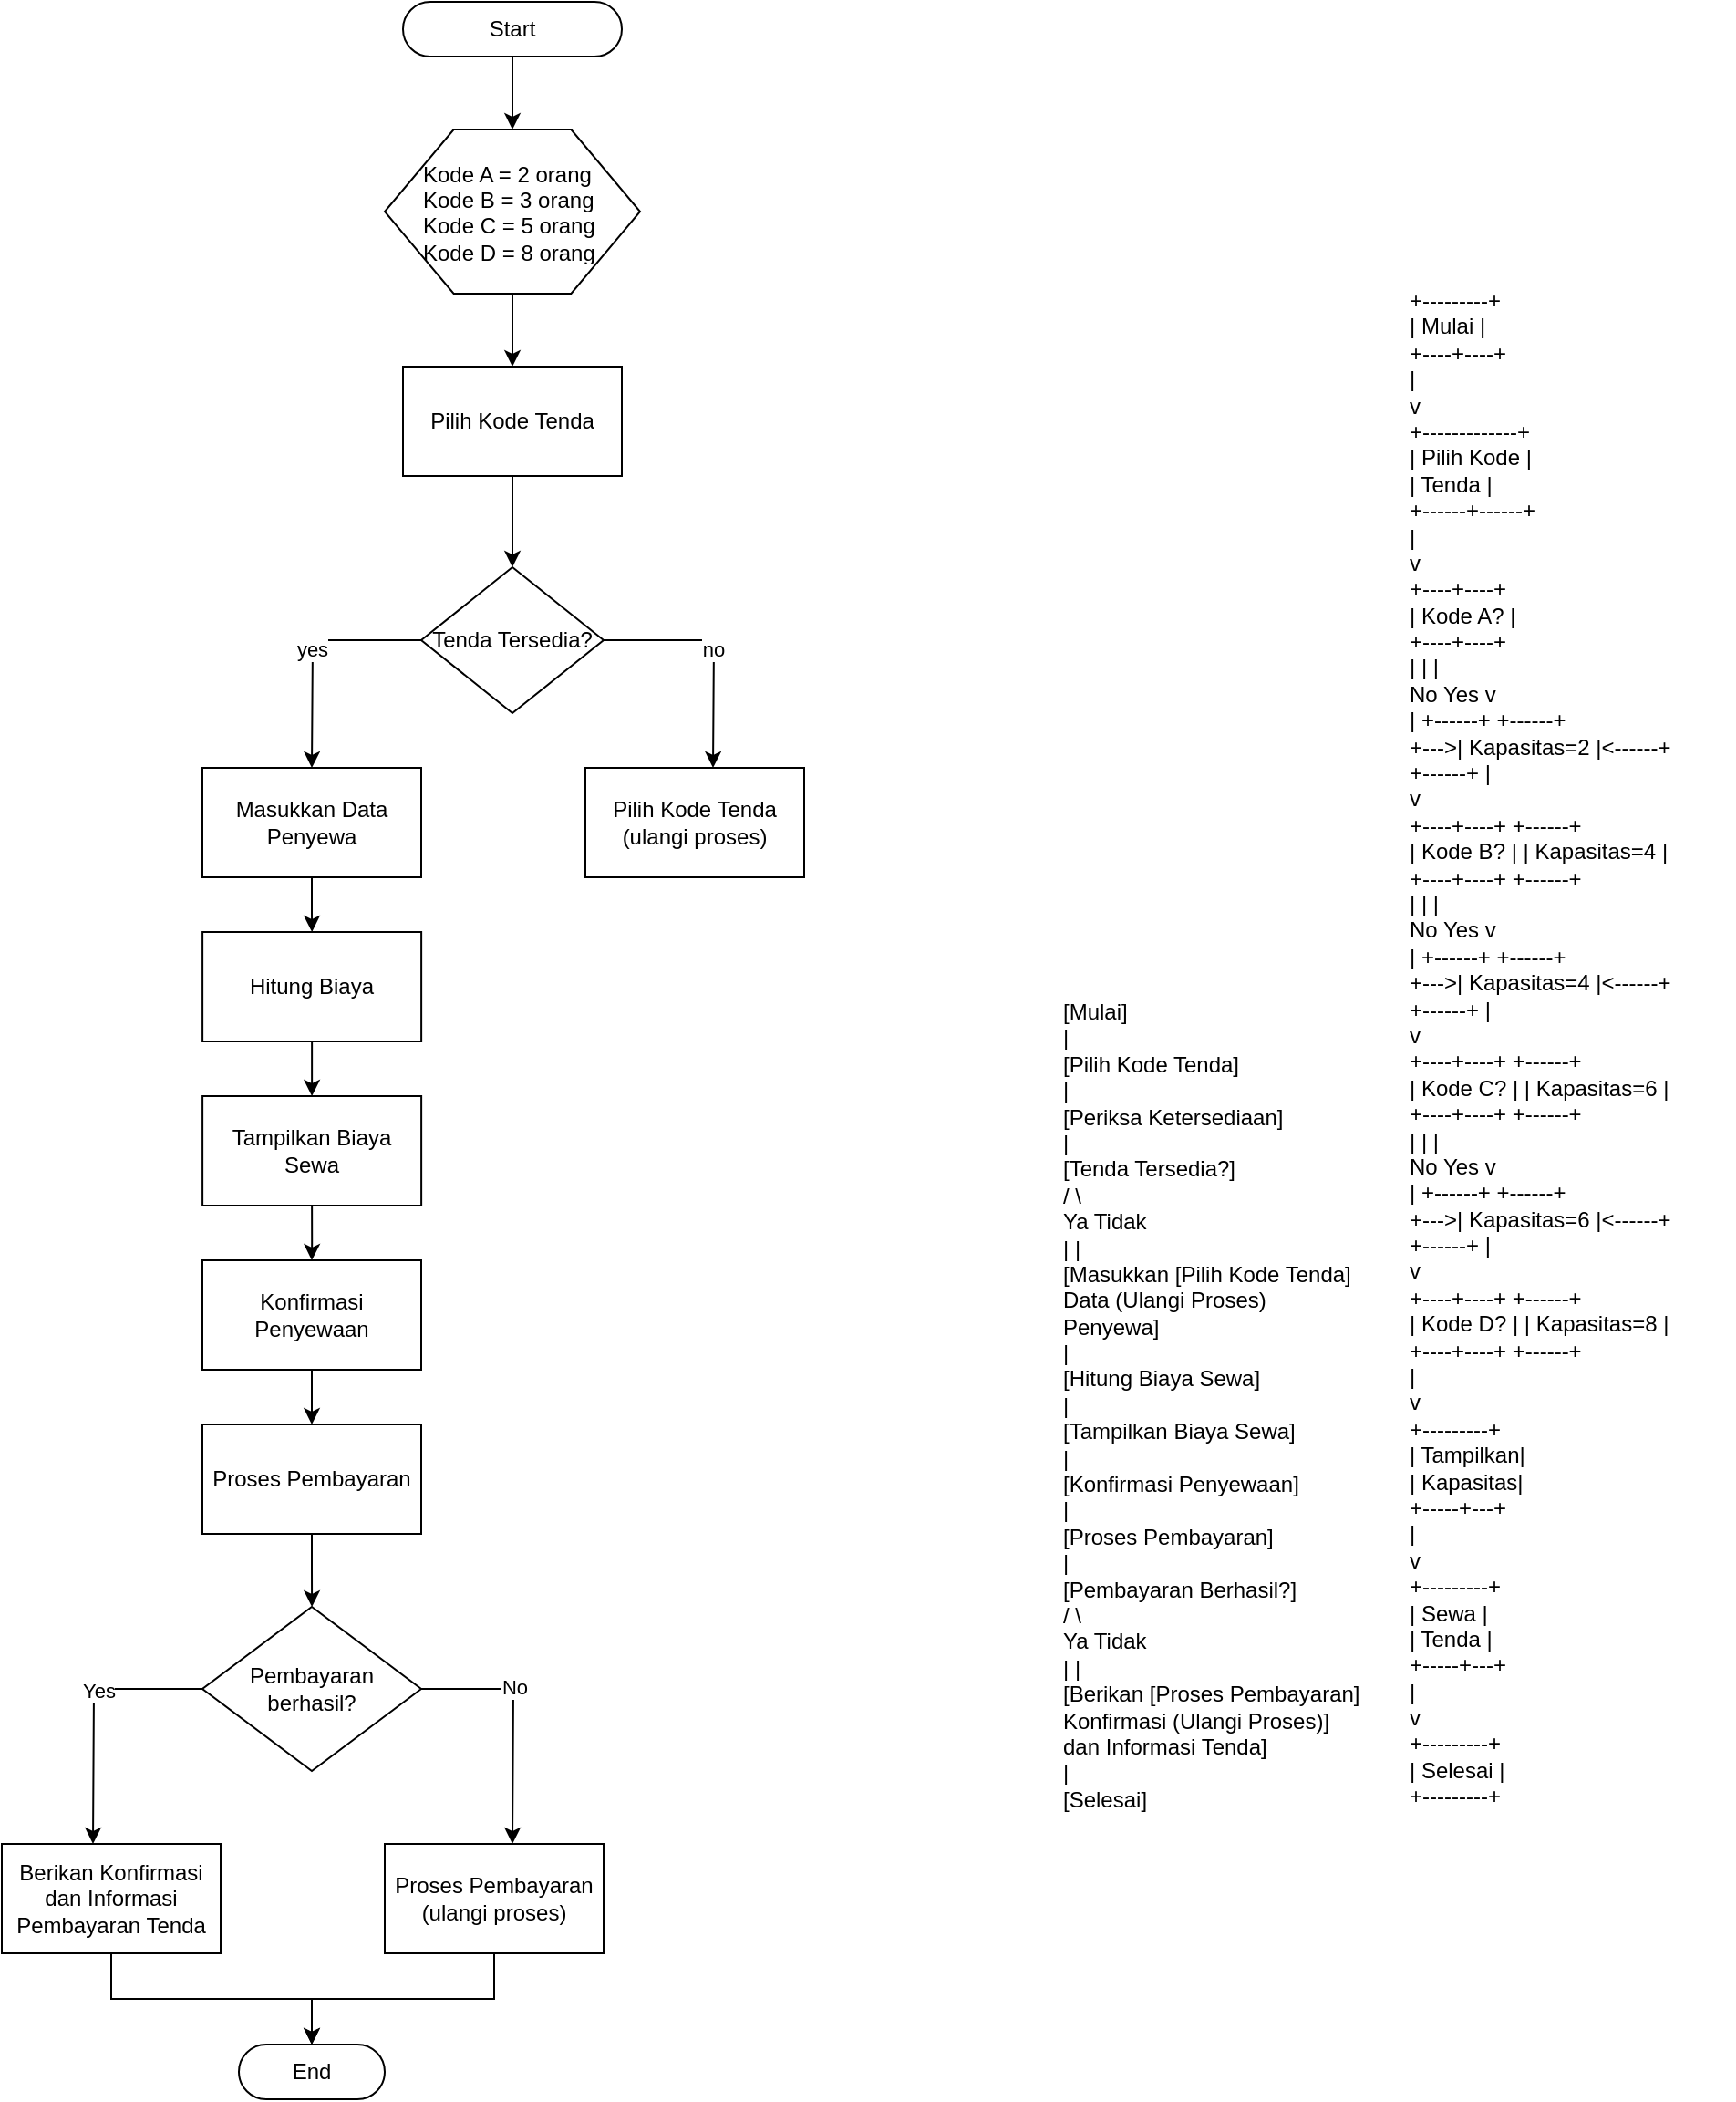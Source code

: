 <mxfile version="24.6.1" type="github">
  <diagram name="Page-1" id="edf60f1a-56cd-e834-aa8a-f176f3a09ee4">
    <mxGraphModel dx="1706" dy="405" grid="1" gridSize="10" guides="1" tooltips="1" connect="1" arrows="1" fold="1" page="1" pageScale="1" pageWidth="1100" pageHeight="850" background="none" math="0" shadow="0">
      <root>
        <mxCell id="0" />
        <mxCell id="1" parent="0" />
        <mxCell id="3Dvt1M0W_FzMuvrTinT6-31" style="edgeStyle=orthogonalEdgeStyle;rounded=0;orthogonalLoop=1;jettySize=auto;html=1;exitX=0.5;exitY=1;exitDx=0;exitDy=0;entryX=0.5;entryY=0;entryDx=0;entryDy=0;" edge="1" parent="1" source="3Dvt1M0W_FzMuvrTinT6-3" target="3Dvt1M0W_FzMuvrTinT6-30">
          <mxGeometry relative="1" as="geometry" />
        </mxCell>
        <mxCell id="3Dvt1M0W_FzMuvrTinT6-3" value="" style="verticalLabelPosition=bottom;verticalAlign=top;html=1;shape=hexagon;perimeter=hexagonPerimeter2;arcSize=6;size=0.27;" vertex="1" parent="1">
          <mxGeometry x="180" y="290" width="140" height="90" as="geometry" />
        </mxCell>
        <mxCell id="3Dvt1M0W_FzMuvrTinT6-7" value="Kode A = 2 orang&lt;div&gt;Kode B = 3 orang&lt;/div&gt;&lt;div&gt;Kode C = 5&lt;span style=&quot;background-color: initial;&quot;&gt;&amp;nbsp;orang&lt;/span&gt;&lt;/div&gt;&lt;div&gt;Kode D = 8 orang&lt;/div&gt;" style="text;strokeColor=none;fillColor=none;align=left;verticalAlign=middle;spacingLeft=4;spacingRight=4;overflow=hidden;points=[[0,0.5],[1,0.5]];portConstraint=eastwest;rotatable=0;whiteSpace=wrap;html=1;" vertex="1" parent="1">
          <mxGeometry x="195" y="305" width="110" height="60" as="geometry" />
        </mxCell>
        <mxCell id="3Dvt1M0W_FzMuvrTinT6-8" value="+---------+&#xa;     |  Mulai  |&#xa;     +----+----+&#xa;          |&#xa;          v&#xa;   +-------------+&#xa;   | Pilih Kode  |&#xa;   |    Tenda    |&#xa;   +------+------+&#xa;          |&#xa;          v&#xa;     +----+----+&#xa;     | Kode A?  |&#xa;     +----+----+&#xa;     |    |    |&#xa;    No   Yes   v&#xa;    |    +------+       +------+&#xa;    +---&amp;gt;| Kapasitas=2 |&amp;lt;------+&#xa;         +------+      |&#xa;                        v&#xa;     +----+----+       +------+&#xa;     | Kode B?  |      | Kapasitas=4 |&#xa;     +----+----+      +------+&#xa;     |    |    |&#xa;    No   Yes   v&#xa;    |    +------+       +------+&#xa;    +---&amp;gt;| Kapasitas=4 |&amp;lt;------+&#xa;         +------+      |&#xa;                        v&#xa;     +----+----+       +------+&#xa;     | Kode C?  |      | Kapasitas=6 |&#xa;     +----+----+      +------+&#xa;     |    |    |&#xa;    No   Yes   v&#xa;    |    +------+       +------+&#xa;    +---&amp;gt;| Kapasitas=6 |&amp;lt;------+&#xa;         +------+      |&#xa;                        v&#xa;     +----+----+       +------+&#xa;     | Kode D?  |      | Kapasitas=8 |&#xa;     +----+----+      +------+&#xa;         |&#xa;         v&#xa;     +---------+&#xa;     | Tampilkan|&#xa;     | Kapasitas|&#xa;     +-----+---+&#xa;          |&#xa;          v&#xa;     +---------+&#xa;     |  Sewa   |&#xa;     |  Tenda  |&#xa;     +-----+---+&#xa;          |&#xa;          v&#xa;     +---------+&#xa;     | Selesai |&#xa;     +---------+" style="text;whiteSpace=wrap;html=1;" vertex="1" parent="1">
          <mxGeometry x="740" y="370" width="180" height="860" as="geometry" />
        </mxCell>
        <mxCell id="3Dvt1M0W_FzMuvrTinT6-15" style="edgeStyle=orthogonalEdgeStyle;rounded=0;orthogonalLoop=1;jettySize=auto;html=1;exitX=0.5;exitY=1;exitDx=0;exitDy=0;" edge="1" parent="1">
          <mxGeometry relative="1" as="geometry">
            <mxPoint x="249.471" y="470.412" as="targetPoint" />
            <mxPoint x="250" y="470" as="sourcePoint" />
          </mxGeometry>
        </mxCell>
        <mxCell id="3Dvt1M0W_FzMuvrTinT6-18" value="[Mulai]&#xa;      |&#xa;   [Pilih Kode Tenda]&#xa;      |&#xa;   [Periksa Ketersediaan]&#xa;      |&#xa; [Tenda Tersedia?]&#xa;   /    \&#xa;  Ya     Tidak&#xa;  |        |&#xa;[Masukkan   [Pilih Kode Tenda]&#xa; Data       (Ulangi Proses)&#xa; Penyewa]&#xa;  |&#xa;[Hitung Biaya Sewa]&#xa;  |&#xa;[Tampilkan Biaya Sewa]&#xa;  |&#xa;[Konfirmasi Penyewaan]&#xa;  |&#xa;[Proses Pembayaran]&#xa;  |&#xa;[Pembayaran Berhasil?]&#xa;  /    \&#xa; Ya     Tidak&#xa;  |        |&#xa;[Berikan    [Proses Pembayaran]&#xa;Konfirmasi  (Ulangi Proses)]&#xa;dan Informasi Tenda]&#xa;  |&#xa;[Selesai]" style="text;whiteSpace=wrap;html=1;" vertex="1" parent="1">
          <mxGeometry x="550" y="760" width="200" height="470" as="geometry" />
        </mxCell>
        <mxCell id="3Dvt1M0W_FzMuvrTinT6-25" value="no" style="edgeStyle=orthogonalEdgeStyle;rounded=0;orthogonalLoop=1;jettySize=auto;html=1;exitX=1;exitY=0.5;exitDx=0;exitDy=0;" edge="1" parent="1" source="3Dvt1M0W_FzMuvrTinT6-24">
          <mxGeometry relative="1" as="geometry">
            <mxPoint x="360" y="640" as="targetPoint" />
          </mxGeometry>
        </mxCell>
        <mxCell id="3Dvt1M0W_FzMuvrTinT6-26" value="yes" style="edgeStyle=orthogonalEdgeStyle;rounded=0;orthogonalLoop=1;jettySize=auto;html=1;exitX=0;exitY=0.5;exitDx=0;exitDy=0;" edge="1" parent="1" source="3Dvt1M0W_FzMuvrTinT6-24">
          <mxGeometry relative="1" as="geometry">
            <mxPoint x="140" y="640.0" as="targetPoint" />
          </mxGeometry>
        </mxCell>
        <mxCell id="3Dvt1M0W_FzMuvrTinT6-24" value="Tenda Tersedia?" style="shape=rhombus;html=1;dashed=0;whiteSpace=wrap;perimeter=rhombusPerimeter;" vertex="1" parent="1">
          <mxGeometry x="200" y="530" width="100" height="80" as="geometry" />
        </mxCell>
        <mxCell id="3Dvt1M0W_FzMuvrTinT6-34" style="edgeStyle=orthogonalEdgeStyle;rounded=0;orthogonalLoop=1;jettySize=auto;html=1;exitX=0.5;exitY=1;exitDx=0;exitDy=0;" edge="1" parent="1" source="3Dvt1M0W_FzMuvrTinT6-29" target="3Dvt1M0W_FzMuvrTinT6-35">
          <mxGeometry relative="1" as="geometry">
            <mxPoint x="140.059" y="760.0" as="targetPoint" />
          </mxGeometry>
        </mxCell>
        <mxCell id="3Dvt1M0W_FzMuvrTinT6-29" value="Masukkan Data Penyewa" style="rounded=0;whiteSpace=wrap;html=1;" vertex="1" parent="1">
          <mxGeometry x="80" y="640" width="120" height="60" as="geometry" />
        </mxCell>
        <mxCell id="3Dvt1M0W_FzMuvrTinT6-32" style="edgeStyle=orthogonalEdgeStyle;rounded=0;orthogonalLoop=1;jettySize=auto;html=1;exitX=0.5;exitY=1;exitDx=0;exitDy=0;entryX=0.5;entryY=0;entryDx=0;entryDy=0;" edge="1" parent="1" source="3Dvt1M0W_FzMuvrTinT6-30" target="3Dvt1M0W_FzMuvrTinT6-24">
          <mxGeometry relative="1" as="geometry" />
        </mxCell>
        <mxCell id="3Dvt1M0W_FzMuvrTinT6-30" value="Pilih Kode Tenda" style="rounded=0;whiteSpace=wrap;html=1;" vertex="1" parent="1">
          <mxGeometry x="190" y="420" width="120" height="60" as="geometry" />
        </mxCell>
        <mxCell id="3Dvt1M0W_FzMuvrTinT6-33" value="Pilih Kode Tenda (ulangi proses)" style="rounded=0;whiteSpace=wrap;html=1;" vertex="1" parent="1">
          <mxGeometry x="290" y="640" width="120" height="60" as="geometry" />
        </mxCell>
        <mxCell id="3Dvt1M0W_FzMuvrTinT6-38" style="edgeStyle=orthogonalEdgeStyle;rounded=0;orthogonalLoop=1;jettySize=auto;html=1;exitX=0.5;exitY=1;exitDx=0;exitDy=0;" edge="1" parent="1" source="3Dvt1M0W_FzMuvrTinT6-35">
          <mxGeometry relative="1" as="geometry">
            <mxPoint x="140.059" y="820.0" as="targetPoint" />
          </mxGeometry>
        </mxCell>
        <mxCell id="3Dvt1M0W_FzMuvrTinT6-35" value="Hitung Biaya" style="rounded=0;whiteSpace=wrap;html=1;" vertex="1" parent="1">
          <mxGeometry x="80.059" y="730.0" width="120" height="60" as="geometry" />
        </mxCell>
        <mxCell id="3Dvt1M0W_FzMuvrTinT6-40" style="edgeStyle=orthogonalEdgeStyle;rounded=0;orthogonalLoop=1;jettySize=auto;html=1;exitX=0.5;exitY=1;exitDx=0;exitDy=0;" edge="1" parent="1" source="3Dvt1M0W_FzMuvrTinT6-39" target="3Dvt1M0W_FzMuvrTinT6-41">
          <mxGeometry relative="1" as="geometry">
            <mxPoint x="140.059" y="910.0" as="targetPoint" />
          </mxGeometry>
        </mxCell>
        <mxCell id="3Dvt1M0W_FzMuvrTinT6-39" value="Tampilkan Biaya Sewa" style="rounded=0;whiteSpace=wrap;html=1;" vertex="1" parent="1">
          <mxGeometry x="80.06" y="820" width="120" height="60" as="geometry" />
        </mxCell>
        <mxCell id="3Dvt1M0W_FzMuvrTinT6-43" value="" style="edgeStyle=orthogonalEdgeStyle;rounded=0;orthogonalLoop=1;jettySize=auto;html=1;" edge="1" parent="1" source="3Dvt1M0W_FzMuvrTinT6-41" target="3Dvt1M0W_FzMuvrTinT6-42">
          <mxGeometry relative="1" as="geometry" />
        </mxCell>
        <mxCell id="3Dvt1M0W_FzMuvrTinT6-41" value="Konfirmasi Penyewaan" style="rounded=0;whiteSpace=wrap;html=1;" vertex="1" parent="1">
          <mxGeometry x="79.999" y="910.0" width="120" height="60" as="geometry" />
        </mxCell>
        <mxCell id="3Dvt1M0W_FzMuvrTinT6-48" style="edgeStyle=orthogonalEdgeStyle;rounded=0;orthogonalLoop=1;jettySize=auto;html=1;exitX=0.5;exitY=1;exitDx=0;exitDy=0;" edge="1" parent="1" source="3Dvt1M0W_FzMuvrTinT6-42">
          <mxGeometry relative="1" as="geometry">
            <mxPoint x="140.059" y="1100.0" as="targetPoint" />
          </mxGeometry>
        </mxCell>
        <mxCell id="3Dvt1M0W_FzMuvrTinT6-42" value="Proses Pembayaran" style="rounded=0;whiteSpace=wrap;html=1;" vertex="1" parent="1">
          <mxGeometry x="79.999" y="1000.0" width="120" height="60" as="geometry" />
        </mxCell>
        <mxCell id="3Dvt1M0W_FzMuvrTinT6-49" style="edgeStyle=orthogonalEdgeStyle;rounded=0;orthogonalLoop=1;jettySize=auto;html=1;exitX=1;exitY=0.5;exitDx=0;exitDy=0;" edge="1" parent="1" source="3Dvt1M0W_FzMuvrTinT6-47">
          <mxGeometry relative="1" as="geometry">
            <mxPoint x="250" y="1230" as="targetPoint" />
          </mxGeometry>
        </mxCell>
        <mxCell id="3Dvt1M0W_FzMuvrTinT6-53" value="No" style="edgeLabel;html=1;align=center;verticalAlign=middle;resizable=0;points=[];" vertex="1" connectable="0" parent="3Dvt1M0W_FzMuvrTinT6-49">
          <mxGeometry x="-0.254" relative="1" as="geometry">
            <mxPoint y="-1" as="offset" />
          </mxGeometry>
        </mxCell>
        <mxCell id="3Dvt1M0W_FzMuvrTinT6-51" style="edgeStyle=orthogonalEdgeStyle;rounded=0;orthogonalLoop=1;jettySize=auto;html=1;exitX=0;exitY=0.5;exitDx=0;exitDy=0;" edge="1" parent="1" source="3Dvt1M0W_FzMuvrTinT6-47">
          <mxGeometry relative="1" as="geometry">
            <mxPoint x="20" y="1230" as="targetPoint" />
          </mxGeometry>
        </mxCell>
        <mxCell id="3Dvt1M0W_FzMuvrTinT6-52" value="Yes" style="edgeLabel;html=1;align=center;verticalAlign=middle;resizable=0;points=[];" vertex="1" connectable="0" parent="3Dvt1M0W_FzMuvrTinT6-51">
          <mxGeometry x="-0.203" y="1" relative="1" as="geometry">
            <mxPoint as="offset" />
          </mxGeometry>
        </mxCell>
        <mxCell id="3Dvt1M0W_FzMuvrTinT6-47" value="Pembayaran berhasil?" style="rhombus;whiteSpace=wrap;html=1;" vertex="1" parent="1">
          <mxGeometry x="80" y="1100" width="120" height="90" as="geometry" />
        </mxCell>
        <mxCell id="3Dvt1M0W_FzMuvrTinT6-54" value="Proses Pembayaran (ulangi proses)" style="rounded=0;whiteSpace=wrap;html=1;" vertex="1" parent="1">
          <mxGeometry x="180" y="1230" width="120" height="60" as="geometry" />
        </mxCell>
        <mxCell id="3Dvt1M0W_FzMuvrTinT6-58" style="edgeStyle=orthogonalEdgeStyle;rounded=0;orthogonalLoop=1;jettySize=auto;html=1;exitX=0.5;exitY=1;exitDx=0;exitDy=0;" edge="1" parent="1" source="3Dvt1M0W_FzMuvrTinT6-55" target="3Dvt1M0W_FzMuvrTinT6-59">
          <mxGeometry relative="1" as="geometry">
            <mxPoint x="140" y="1330" as="targetPoint" />
          </mxGeometry>
        </mxCell>
        <mxCell id="3Dvt1M0W_FzMuvrTinT6-55" value="Berikan Konfirmasi dan Informasi Pembayaran Tenda" style="rounded=0;whiteSpace=wrap;html=1;" vertex="1" parent="1">
          <mxGeometry x="-30" y="1230" width="120" height="60" as="geometry" />
        </mxCell>
        <mxCell id="3Dvt1M0W_FzMuvrTinT6-57" style="edgeStyle=orthogonalEdgeStyle;rounded=0;orthogonalLoop=1;jettySize=auto;html=1;exitX=0.5;exitY=0.5;exitDx=0;exitDy=15;exitPerimeter=0;entryX=0.5;entryY=0;entryDx=0;entryDy=0;" edge="1" parent="1" source="3Dvt1M0W_FzMuvrTinT6-1" target="3Dvt1M0W_FzMuvrTinT6-3">
          <mxGeometry relative="1" as="geometry" />
        </mxCell>
        <mxCell id="3Dvt1M0W_FzMuvrTinT6-1" value="Start" style="html=1;dashed=0;whiteSpace=wrap;shape=mxgraph.dfd.start" vertex="1" parent="1">
          <mxGeometry x="190" y="220" width="120" height="30" as="geometry" />
        </mxCell>
        <mxCell id="3Dvt1M0W_FzMuvrTinT6-59" value="End" style="html=1;dashed=0;whiteSpace=wrap;shape=mxgraph.dfd.start" vertex="1" parent="1">
          <mxGeometry x="100" y="1340" width="80" height="30" as="geometry" />
        </mxCell>
        <mxCell id="3Dvt1M0W_FzMuvrTinT6-61" style="edgeStyle=orthogonalEdgeStyle;rounded=0;orthogonalLoop=1;jettySize=auto;html=1;exitX=0.5;exitY=1;exitDx=0;exitDy=0;entryX=0.5;entryY=0.5;entryDx=0;entryDy=-15;entryPerimeter=0;" edge="1" parent="1" source="3Dvt1M0W_FzMuvrTinT6-54" target="3Dvt1M0W_FzMuvrTinT6-59">
          <mxGeometry relative="1" as="geometry" />
        </mxCell>
      </root>
    </mxGraphModel>
  </diagram>
</mxfile>
